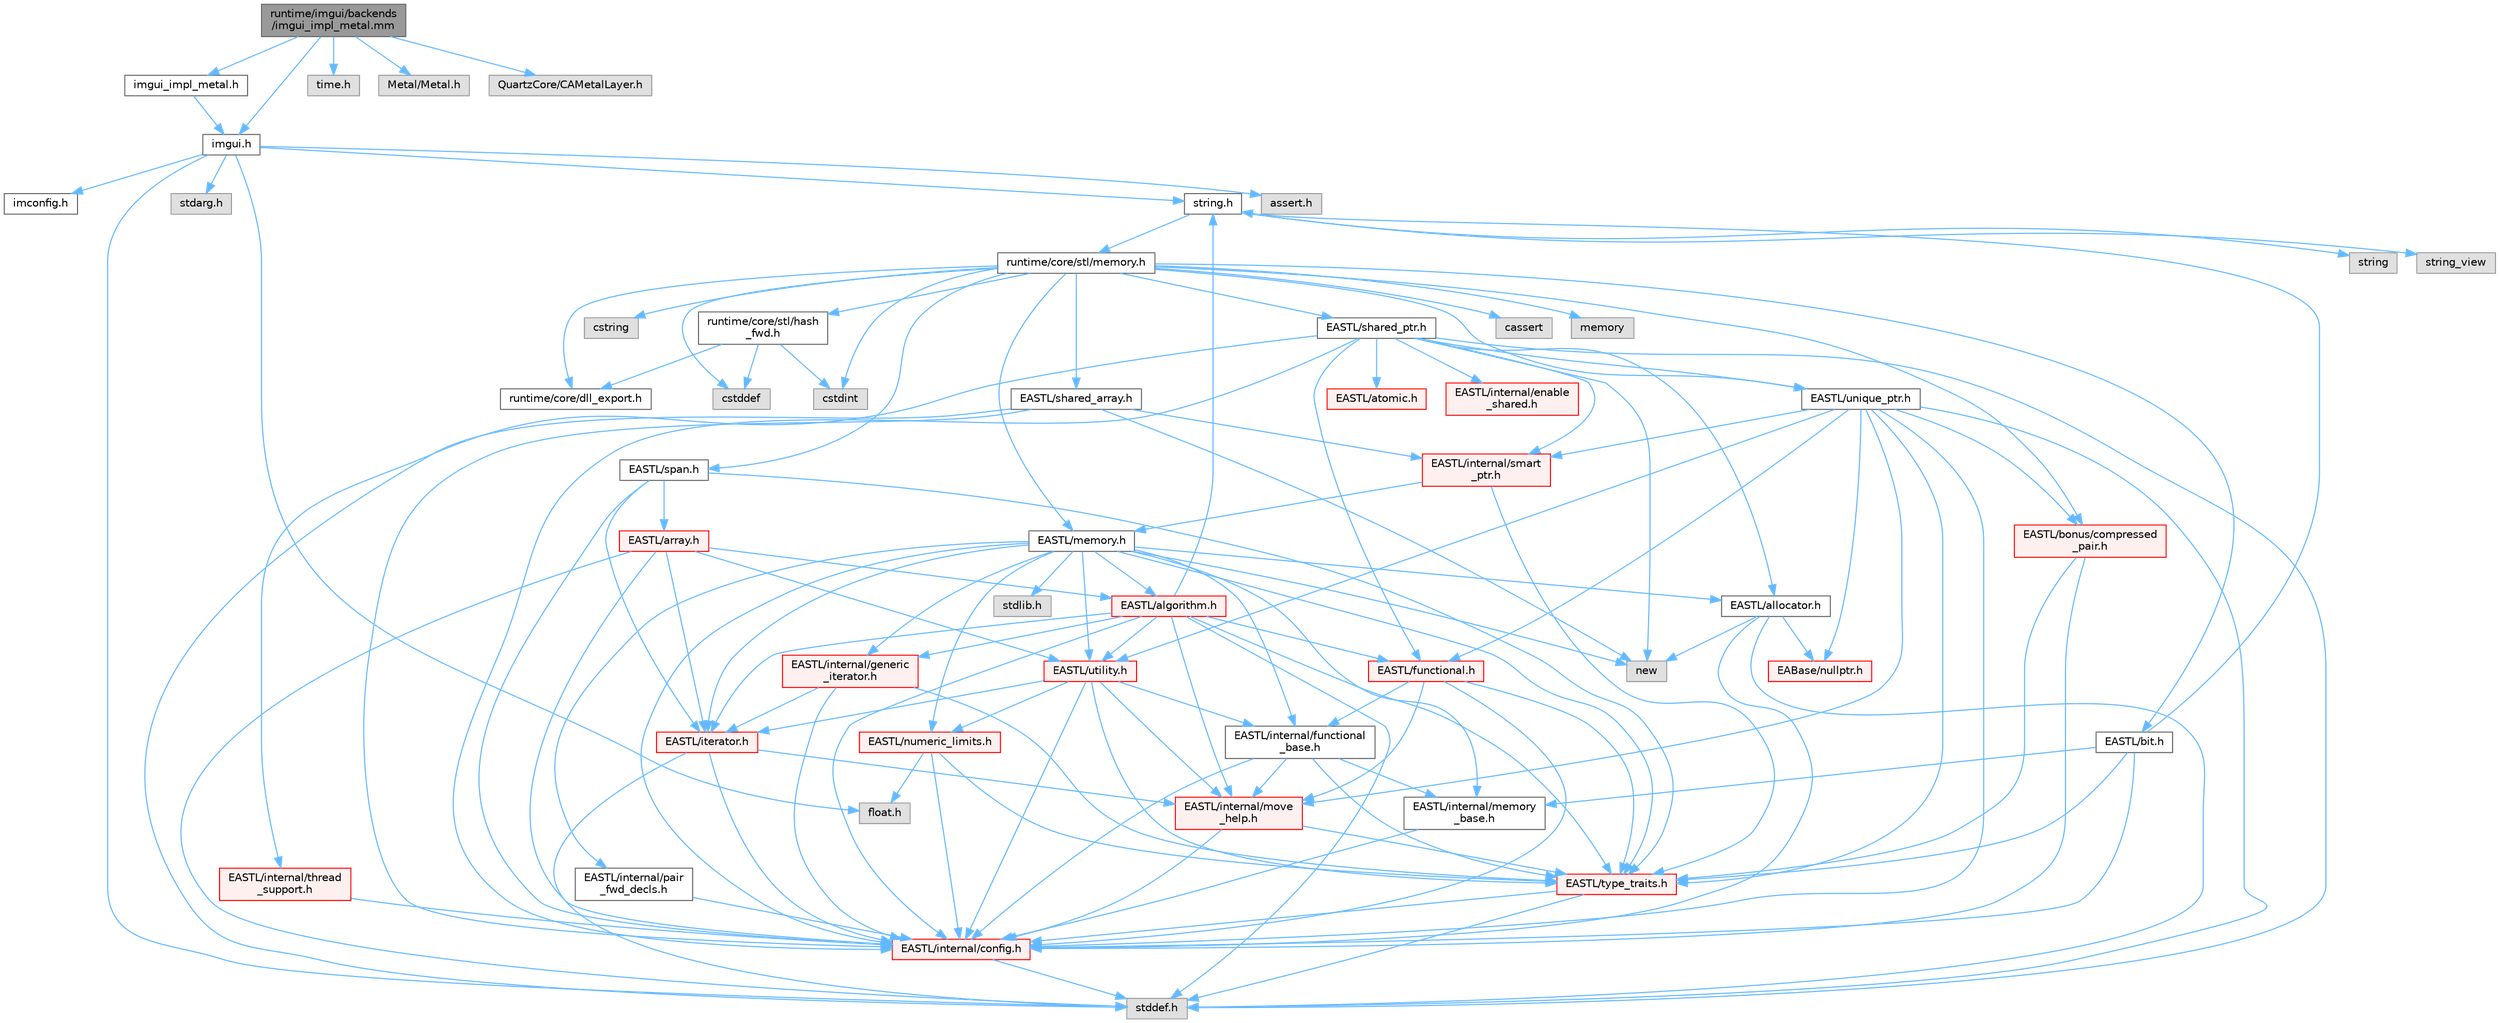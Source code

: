 digraph "runtime/imgui/backends/imgui_impl_metal.mm"
{
 // LATEX_PDF_SIZE
  bgcolor="transparent";
  edge [fontname=Helvetica,fontsize=10,labelfontname=Helvetica,labelfontsize=10];
  node [fontname=Helvetica,fontsize=10,shape=box,height=0.2,width=0.4];
  Node1 [id="Node000001",label="runtime/imgui/backends\l/imgui_impl_metal.mm",height=0.2,width=0.4,color="gray40", fillcolor="grey60", style="filled", fontcolor="black",tooltip=" "];
  Node1 -> Node2 [id="edge130_Node000001_Node000002",color="steelblue1",style="solid",tooltip=" "];
  Node2 [id="Node000002",label="imgui.h",height=0.2,width=0.4,color="grey40", fillcolor="white", style="filled",URL="$imgui_8h.html",tooltip=" "];
  Node2 -> Node3 [id="edge131_Node000002_Node000003",color="steelblue1",style="solid",tooltip=" "];
  Node3 [id="Node000003",label="imconfig.h",height=0.2,width=0.4,color="grey40", fillcolor="white", style="filled",URL="$imconfig_8h.html",tooltip=" "];
  Node2 -> Node4 [id="edge132_Node000002_Node000004",color="steelblue1",style="solid",tooltip=" "];
  Node4 [id="Node000004",label="float.h",height=0.2,width=0.4,color="grey60", fillcolor="#E0E0E0", style="filled",tooltip=" "];
  Node2 -> Node5 [id="edge133_Node000002_Node000005",color="steelblue1",style="solid",tooltip=" "];
  Node5 [id="Node000005",label="stdarg.h",height=0.2,width=0.4,color="grey60", fillcolor="#E0E0E0", style="filled",tooltip=" "];
  Node2 -> Node6 [id="edge134_Node000002_Node000006",color="steelblue1",style="solid",tooltip=" "];
  Node6 [id="Node000006",label="stddef.h",height=0.2,width=0.4,color="grey60", fillcolor="#E0E0E0", style="filled",tooltip=" "];
  Node2 -> Node7 [id="edge135_Node000002_Node000007",color="steelblue1",style="solid",tooltip=" "];
  Node7 [id="Node000007",label="string.h",height=0.2,width=0.4,color="grey40", fillcolor="white", style="filled",URL="$string_8h.html",tooltip=" "];
  Node7 -> Node8 [id="edge136_Node000007_Node000008",color="steelblue1",style="solid",tooltip=" "];
  Node8 [id="Node000008",label="string",height=0.2,width=0.4,color="grey60", fillcolor="#E0E0E0", style="filled",tooltip=" "];
  Node7 -> Node9 [id="edge137_Node000007_Node000009",color="steelblue1",style="solid",tooltip=" "];
  Node9 [id="Node000009",label="string_view",height=0.2,width=0.4,color="grey60", fillcolor="#E0E0E0", style="filled",tooltip=" "];
  Node7 -> Node10 [id="edge138_Node000007_Node000010",color="steelblue1",style="solid",tooltip=" "];
  Node10 [id="Node000010",label="runtime/core/stl/memory.h",height=0.2,width=0.4,color="grey40", fillcolor="white", style="filled",URL="$core_2stl_2memory_8h.html",tooltip=" "];
  Node10 -> Node11 [id="edge139_Node000010_Node000011",color="steelblue1",style="solid",tooltip=" "];
  Node11 [id="Node000011",label="cstddef",height=0.2,width=0.4,color="grey60", fillcolor="#E0E0E0", style="filled",tooltip=" "];
  Node10 -> Node12 [id="edge140_Node000010_Node000012",color="steelblue1",style="solid",tooltip=" "];
  Node12 [id="Node000012",label="cstdint",height=0.2,width=0.4,color="grey60", fillcolor="#E0E0E0", style="filled",tooltip=" "];
  Node10 -> Node13 [id="edge141_Node000010_Node000013",color="steelblue1",style="solid",tooltip=" "];
  Node13 [id="Node000013",label="cassert",height=0.2,width=0.4,color="grey60", fillcolor="#E0E0E0", style="filled",tooltip=" "];
  Node10 -> Node14 [id="edge142_Node000010_Node000014",color="steelblue1",style="solid",tooltip=" "];
  Node14 [id="Node000014",label="memory",height=0.2,width=0.4,color="grey60", fillcolor="#E0E0E0", style="filled",tooltip=" "];
  Node10 -> Node15 [id="edge143_Node000010_Node000015",color="steelblue1",style="solid",tooltip=" "];
  Node15 [id="Node000015",label="cstring",height=0.2,width=0.4,color="grey60", fillcolor="#E0E0E0", style="filled",tooltip=" "];
  Node10 -> Node16 [id="edge144_Node000010_Node000016",color="steelblue1",style="solid",tooltip=" "];
  Node16 [id="Node000016",label="EASTL/bit.h",height=0.2,width=0.4,color="grey40", fillcolor="white", style="filled",URL="$bit_8h.html",tooltip=" "];
  Node16 -> Node17 [id="edge145_Node000016_Node000017",color="steelblue1",style="solid",tooltip=" "];
  Node17 [id="Node000017",label="EASTL/internal/config.h",height=0.2,width=0.4,color="red", fillcolor="#FFF0F0", style="filled",URL="$config_8h.html",tooltip=" "];
  Node17 -> Node6 [id="edge146_Node000017_Node000006",color="steelblue1",style="solid",tooltip=" "];
  Node16 -> Node25 [id="edge147_Node000016_Node000025",color="steelblue1",style="solid",tooltip=" "];
  Node25 [id="Node000025",label="EASTL/internal/memory\l_base.h",height=0.2,width=0.4,color="grey40", fillcolor="white", style="filled",URL="$memory__base_8h.html",tooltip=" "];
  Node25 -> Node17 [id="edge148_Node000025_Node000017",color="steelblue1",style="solid",tooltip=" "];
  Node16 -> Node26 [id="edge149_Node000016_Node000026",color="steelblue1",style="solid",tooltip=" "];
  Node26 [id="Node000026",label="EASTL/type_traits.h",height=0.2,width=0.4,color="red", fillcolor="#FFF0F0", style="filled",URL="$_e_a_s_t_l_2include_2_e_a_s_t_l_2type__traits_8h.html",tooltip=" "];
  Node26 -> Node17 [id="edge150_Node000026_Node000017",color="steelblue1",style="solid",tooltip=" "];
  Node26 -> Node6 [id="edge151_Node000026_Node000006",color="steelblue1",style="solid",tooltip=" "];
  Node16 -> Node7 [id="edge152_Node000016_Node000007",color="steelblue1",style="solid",tooltip=" "];
  Node10 -> Node36 [id="edge153_Node000010_Node000036",color="steelblue1",style="solid",tooltip=" "];
  Node36 [id="Node000036",label="EASTL/memory.h",height=0.2,width=0.4,color="grey40", fillcolor="white", style="filled",URL="$_e_a_s_t_l_2include_2_e_a_s_t_l_2memory_8h.html",tooltip=" "];
  Node36 -> Node17 [id="edge154_Node000036_Node000017",color="steelblue1",style="solid",tooltip=" "];
  Node36 -> Node25 [id="edge155_Node000036_Node000025",color="steelblue1",style="solid",tooltip=" "];
  Node36 -> Node37 [id="edge156_Node000036_Node000037",color="steelblue1",style="solid",tooltip=" "];
  Node37 [id="Node000037",label="EASTL/internal/generic\l_iterator.h",height=0.2,width=0.4,color="red", fillcolor="#FFF0F0", style="filled",URL="$generic__iterator_8h.html",tooltip=" "];
  Node37 -> Node17 [id="edge157_Node000037_Node000017",color="steelblue1",style="solid",tooltip=" "];
  Node37 -> Node38 [id="edge158_Node000037_Node000038",color="steelblue1",style="solid",tooltip=" "];
  Node38 [id="Node000038",label="EASTL/iterator.h",height=0.2,width=0.4,color="red", fillcolor="#FFF0F0", style="filled",URL="$_e_a_s_t_l_2include_2_e_a_s_t_l_2iterator_8h.html",tooltip=" "];
  Node38 -> Node17 [id="edge159_Node000038_Node000017",color="steelblue1",style="solid",tooltip=" "];
  Node38 -> Node39 [id="edge160_Node000038_Node000039",color="steelblue1",style="solid",tooltip=" "];
  Node39 [id="Node000039",label="EASTL/internal/move\l_help.h",height=0.2,width=0.4,color="red", fillcolor="#FFF0F0", style="filled",URL="$move__help_8h.html",tooltip=" "];
  Node39 -> Node17 [id="edge161_Node000039_Node000017",color="steelblue1",style="solid",tooltip=" "];
  Node39 -> Node26 [id="edge162_Node000039_Node000026",color="steelblue1",style="solid",tooltip=" "];
  Node38 -> Node6 [id="edge163_Node000038_Node000006",color="steelblue1",style="solid",tooltip=" "];
  Node37 -> Node26 [id="edge164_Node000037_Node000026",color="steelblue1",style="solid",tooltip=" "];
  Node36 -> Node41 [id="edge165_Node000036_Node000041",color="steelblue1",style="solid",tooltip=" "];
  Node41 [id="Node000041",label="EASTL/internal/pair\l_fwd_decls.h",height=0.2,width=0.4,color="grey40", fillcolor="white", style="filled",URL="$pair__fwd__decls_8h.html",tooltip=" "];
  Node41 -> Node17 [id="edge166_Node000041_Node000017",color="steelblue1",style="solid",tooltip=" "];
  Node36 -> Node42 [id="edge167_Node000036_Node000042",color="steelblue1",style="solid",tooltip=" "];
  Node42 [id="Node000042",label="EASTL/internal/functional\l_base.h",height=0.2,width=0.4,color="grey40", fillcolor="white", style="filled",URL="$functional__base_8h.html",tooltip=" "];
  Node42 -> Node17 [id="edge168_Node000042_Node000017",color="steelblue1",style="solid",tooltip=" "];
  Node42 -> Node25 [id="edge169_Node000042_Node000025",color="steelblue1",style="solid",tooltip=" "];
  Node42 -> Node39 [id="edge170_Node000042_Node000039",color="steelblue1",style="solid",tooltip=" "];
  Node42 -> Node26 [id="edge171_Node000042_Node000026",color="steelblue1",style="solid",tooltip=" "];
  Node36 -> Node43 [id="edge172_Node000036_Node000043",color="steelblue1",style="solid",tooltip=" "];
  Node43 [id="Node000043",label="EASTL/algorithm.h",height=0.2,width=0.4,color="red", fillcolor="#FFF0F0", style="filled",URL="$_e_a_s_t_l_2include_2_e_a_s_t_l_2algorithm_8h.html",tooltip=" "];
  Node43 -> Node17 [id="edge173_Node000043_Node000017",color="steelblue1",style="solid",tooltip=" "];
  Node43 -> Node26 [id="edge174_Node000043_Node000026",color="steelblue1",style="solid",tooltip=" "];
  Node43 -> Node39 [id="edge175_Node000043_Node000039",color="steelblue1",style="solid",tooltip=" "];
  Node43 -> Node38 [id="edge176_Node000043_Node000038",color="steelblue1",style="solid",tooltip=" "];
  Node43 -> Node46 [id="edge177_Node000043_Node000046",color="steelblue1",style="solid",tooltip=" "];
  Node46 [id="Node000046",label="EASTL/functional.h",height=0.2,width=0.4,color="red", fillcolor="#FFF0F0", style="filled",URL="$_e_a_s_t_l_2include_2_e_a_s_t_l_2functional_8h.html",tooltip=" "];
  Node46 -> Node17 [id="edge178_Node000046_Node000017",color="steelblue1",style="solid",tooltip=" "];
  Node46 -> Node39 [id="edge179_Node000046_Node000039",color="steelblue1",style="solid",tooltip=" "];
  Node46 -> Node26 [id="edge180_Node000046_Node000026",color="steelblue1",style="solid",tooltip=" "];
  Node46 -> Node42 [id="edge181_Node000046_Node000042",color="steelblue1",style="solid",tooltip=" "];
  Node43 -> Node53 [id="edge182_Node000043_Node000053",color="steelblue1",style="solid",tooltip=" "];
  Node53 [id="Node000053",label="EASTL/utility.h",height=0.2,width=0.4,color="red", fillcolor="#FFF0F0", style="filled",URL="$_e_a_s_t_l_2include_2_e_a_s_t_l_2utility_8h.html",tooltip=" "];
  Node53 -> Node17 [id="edge183_Node000053_Node000017",color="steelblue1",style="solid",tooltip=" "];
  Node53 -> Node26 [id="edge184_Node000053_Node000026",color="steelblue1",style="solid",tooltip=" "];
  Node53 -> Node38 [id="edge185_Node000053_Node000038",color="steelblue1",style="solid",tooltip=" "];
  Node53 -> Node54 [id="edge186_Node000053_Node000054",color="steelblue1",style="solid",tooltip=" "];
  Node54 [id="Node000054",label="EASTL/numeric_limits.h",height=0.2,width=0.4,color="red", fillcolor="#FFF0F0", style="filled",URL="$numeric__limits_8h.html",tooltip=" "];
  Node54 -> Node17 [id="edge187_Node000054_Node000017",color="steelblue1",style="solid",tooltip=" "];
  Node54 -> Node26 [id="edge188_Node000054_Node000026",color="steelblue1",style="solid",tooltip=" "];
  Node54 -> Node4 [id="edge189_Node000054_Node000004",color="steelblue1",style="solid",tooltip=" "];
  Node53 -> Node42 [id="edge190_Node000053_Node000042",color="steelblue1",style="solid",tooltip=" "];
  Node53 -> Node39 [id="edge191_Node000053_Node000039",color="steelblue1",style="solid",tooltip=" "];
  Node43 -> Node37 [id="edge192_Node000043_Node000037",color="steelblue1",style="solid",tooltip=" "];
  Node43 -> Node6 [id="edge193_Node000043_Node000006",color="steelblue1",style="solid",tooltip=" "];
  Node43 -> Node7 [id="edge194_Node000043_Node000007",color="steelblue1",style="solid",tooltip=" "];
  Node36 -> Node26 [id="edge195_Node000036_Node000026",color="steelblue1",style="solid",tooltip=" "];
  Node36 -> Node50 [id="edge196_Node000036_Node000050",color="steelblue1",style="solid",tooltip=" "];
  Node50 [id="Node000050",label="EASTL/allocator.h",height=0.2,width=0.4,color="grey40", fillcolor="white", style="filled",URL="$allocator_8h.html",tooltip=" "];
  Node50 -> Node17 [id="edge197_Node000050_Node000017",color="steelblue1",style="solid",tooltip=" "];
  Node50 -> Node28 [id="edge198_Node000050_Node000028",color="steelblue1",style="solid",tooltip=" "];
  Node28 [id="Node000028",label="EABase/nullptr.h",height=0.2,width=0.4,color="red", fillcolor="#FFF0F0", style="filled",URL="$nullptr_8h.html",tooltip=" "];
  Node50 -> Node6 [id="edge199_Node000050_Node000006",color="steelblue1",style="solid",tooltip=" "];
  Node50 -> Node51 [id="edge200_Node000050_Node000051",color="steelblue1",style="solid",tooltip=" "];
  Node51 [id="Node000051",label="new",height=0.2,width=0.4,color="grey60", fillcolor="#E0E0E0", style="filled",tooltip=" "];
  Node36 -> Node38 [id="edge201_Node000036_Node000038",color="steelblue1",style="solid",tooltip=" "];
  Node36 -> Node53 [id="edge202_Node000036_Node000053",color="steelblue1",style="solid",tooltip=" "];
  Node36 -> Node54 [id="edge203_Node000036_Node000054",color="steelblue1",style="solid",tooltip=" "];
  Node36 -> Node62 [id="edge204_Node000036_Node000062",color="steelblue1",style="solid",tooltip=" "];
  Node62 [id="Node000062",label="stdlib.h",height=0.2,width=0.4,color="grey60", fillcolor="#E0E0E0", style="filled",tooltip=" "];
  Node36 -> Node51 [id="edge205_Node000036_Node000051",color="steelblue1",style="solid",tooltip=" "];
  Node10 -> Node63 [id="edge206_Node000010_Node000063",color="steelblue1",style="solid",tooltip=" "];
  Node63 [id="Node000063",label="EASTL/shared_array.h",height=0.2,width=0.4,color="grey40", fillcolor="white", style="filled",URL="$shared__array_8h.html",tooltip=" "];
  Node63 -> Node17 [id="edge207_Node000063_Node000017",color="steelblue1",style="solid",tooltip=" "];
  Node63 -> Node64 [id="edge208_Node000063_Node000064",color="steelblue1",style="solid",tooltip=" "];
  Node64 [id="Node000064",label="EASTL/internal/smart\l_ptr.h",height=0.2,width=0.4,color="red", fillcolor="#FFF0F0", style="filled",URL="$smart__ptr_8h.html",tooltip=" "];
  Node64 -> Node36 [id="edge209_Node000064_Node000036",color="steelblue1",style="solid",tooltip=" "];
  Node64 -> Node26 [id="edge210_Node000064_Node000026",color="steelblue1",style="solid",tooltip=" "];
  Node63 -> Node51 [id="edge211_Node000063_Node000051",color="steelblue1",style="solid",tooltip=" "];
  Node63 -> Node6 [id="edge212_Node000063_Node000006",color="steelblue1",style="solid",tooltip=" "];
  Node10 -> Node66 [id="edge213_Node000010_Node000066",color="steelblue1",style="solid",tooltip=" "];
  Node66 [id="Node000066",label="EASTL/unique_ptr.h",height=0.2,width=0.4,color="grey40", fillcolor="white", style="filled",URL="$unique__ptr_8h.html",tooltip=" "];
  Node66 -> Node28 [id="edge214_Node000066_Node000028",color="steelblue1",style="solid",tooltip=" "];
  Node66 -> Node67 [id="edge215_Node000066_Node000067",color="steelblue1",style="solid",tooltip=" "];
  Node67 [id="Node000067",label="EASTL/bonus/compressed\l_pair.h",height=0.2,width=0.4,color="red", fillcolor="#FFF0F0", style="filled",URL="$compressed__pair_8h.html",tooltip=" "];
  Node67 -> Node17 [id="edge216_Node000067_Node000017",color="steelblue1",style="solid",tooltip=" "];
  Node67 -> Node26 [id="edge217_Node000067_Node000026",color="steelblue1",style="solid",tooltip=" "];
  Node66 -> Node46 [id="edge218_Node000066_Node000046",color="steelblue1",style="solid",tooltip=" "];
  Node66 -> Node17 [id="edge219_Node000066_Node000017",color="steelblue1",style="solid",tooltip=" "];
  Node66 -> Node39 [id="edge220_Node000066_Node000039",color="steelblue1",style="solid",tooltip=" "];
  Node66 -> Node64 [id="edge221_Node000066_Node000064",color="steelblue1",style="solid",tooltip=" "];
  Node66 -> Node26 [id="edge222_Node000066_Node000026",color="steelblue1",style="solid",tooltip=" "];
  Node66 -> Node53 [id="edge223_Node000066_Node000053",color="steelblue1",style="solid",tooltip=" "];
  Node66 -> Node6 [id="edge224_Node000066_Node000006",color="steelblue1",style="solid",tooltip=" "];
  Node10 -> Node69 [id="edge225_Node000010_Node000069",color="steelblue1",style="solid",tooltip=" "];
  Node69 [id="Node000069",label="EASTL/shared_ptr.h",height=0.2,width=0.4,color="grey40", fillcolor="white", style="filled",URL="$shared__ptr_8h.html",tooltip=" "];
  Node69 -> Node17 [id="edge226_Node000069_Node000017",color="steelblue1",style="solid",tooltip=" "];
  Node69 -> Node64 [id="edge227_Node000069_Node000064",color="steelblue1",style="solid",tooltip=" "];
  Node69 -> Node70 [id="edge228_Node000069_Node000070",color="steelblue1",style="solid",tooltip=" "];
  Node70 [id="Node000070",label="EASTL/internal/thread\l_support.h",height=0.2,width=0.4,color="red", fillcolor="#FFF0F0", style="filled",URL="$thread__support_8h.html",tooltip=" "];
  Node70 -> Node17 [id="edge229_Node000070_Node000017",color="steelblue1",style="solid",tooltip=" "];
  Node69 -> Node66 [id="edge230_Node000069_Node000066",color="steelblue1",style="solid",tooltip=" "];
  Node69 -> Node46 [id="edge231_Node000069_Node000046",color="steelblue1",style="solid",tooltip=" "];
  Node69 -> Node50 [id="edge232_Node000069_Node000050",color="steelblue1",style="solid",tooltip=" "];
  Node69 -> Node71 [id="edge233_Node000069_Node000071",color="steelblue1",style="solid",tooltip=" "];
  Node71 [id="Node000071",label="EASTL/atomic.h",height=0.2,width=0.4,color="red", fillcolor="#FFF0F0", style="filled",URL="$_e_a_s_t_l_2include_2_e_a_s_t_l_2atomic_8h.html",tooltip=" "];
  Node69 -> Node51 [id="edge234_Node000069_Node000051",color="steelblue1",style="solid",tooltip=" "];
  Node69 -> Node6 [id="edge235_Node000069_Node000006",color="steelblue1",style="solid",tooltip=" "];
  Node69 -> Node148 [id="edge236_Node000069_Node000148",color="steelblue1",style="solid",tooltip=" "];
  Node148 [id="Node000148",label="EASTL/internal/enable\l_shared.h",height=0.2,width=0.4,color="red", fillcolor="#FFF0F0", style="filled",URL="$enable__shared_8h.html",tooltip=" "];
  Node10 -> Node149 [id="edge237_Node000010_Node000149",color="steelblue1",style="solid",tooltip=" "];
  Node149 [id="Node000149",label="EASTL/span.h",height=0.2,width=0.4,color="grey40", fillcolor="white", style="filled",URL="$span_8h.html",tooltip=" "];
  Node149 -> Node17 [id="edge238_Node000149_Node000017",color="steelblue1",style="solid",tooltip=" "];
  Node149 -> Node26 [id="edge239_Node000149_Node000026",color="steelblue1",style="solid",tooltip=" "];
  Node149 -> Node38 [id="edge240_Node000149_Node000038",color="steelblue1",style="solid",tooltip=" "];
  Node149 -> Node150 [id="edge241_Node000149_Node000150",color="steelblue1",style="solid",tooltip=" "];
  Node150 [id="Node000150",label="EASTL/array.h",height=0.2,width=0.4,color="red", fillcolor="#FFF0F0", style="filled",URL="$array_8h.html",tooltip=" "];
  Node150 -> Node17 [id="edge242_Node000150_Node000017",color="steelblue1",style="solid",tooltip=" "];
  Node150 -> Node38 [id="edge243_Node000150_Node000038",color="steelblue1",style="solid",tooltip=" "];
  Node150 -> Node43 [id="edge244_Node000150_Node000043",color="steelblue1",style="solid",tooltip=" "];
  Node150 -> Node53 [id="edge245_Node000150_Node000053",color="steelblue1",style="solid",tooltip=" "];
  Node150 -> Node6 [id="edge246_Node000150_Node000006",color="steelblue1",style="solid",tooltip=" "];
  Node10 -> Node67 [id="edge247_Node000010_Node000067",color="steelblue1",style="solid",tooltip=" "];
  Node10 -> Node152 [id="edge248_Node000010_Node000152",color="steelblue1",style="solid",tooltip=" "];
  Node152 [id="Node000152",label="runtime/core/dll_export.h",height=0.2,width=0.4,color="grey40", fillcolor="white", style="filled",URL="$dll__export_8h.html",tooltip=" "];
  Node10 -> Node153 [id="edge249_Node000010_Node000153",color="steelblue1",style="solid",tooltip=" "];
  Node153 [id="Node000153",label="runtime/core/stl/hash\l_fwd.h",height=0.2,width=0.4,color="grey40", fillcolor="white", style="filled",URL="$hash__fwd_8h.html",tooltip=" "];
  Node153 -> Node11 [id="edge250_Node000153_Node000011",color="steelblue1",style="solid",tooltip=" "];
  Node153 -> Node12 [id="edge251_Node000153_Node000012",color="steelblue1",style="solid",tooltip=" "];
  Node153 -> Node152 [id="edge252_Node000153_Node000152",color="steelblue1",style="solid",tooltip=" "];
  Node2 -> Node154 [id="edge253_Node000002_Node000154",color="steelblue1",style="solid",tooltip=" "];
  Node154 [id="Node000154",label="assert.h",height=0.2,width=0.4,color="grey60", fillcolor="#E0E0E0", style="filled",tooltip=" "];
  Node1 -> Node155 [id="edge254_Node000001_Node000155",color="steelblue1",style="solid",tooltip=" "];
  Node155 [id="Node000155",label="imgui_impl_metal.h",height=0.2,width=0.4,color="grey40", fillcolor="white", style="filled",URL="$imgui__impl__metal_8h.html",tooltip=" "];
  Node155 -> Node2 [id="edge255_Node000155_Node000002",color="steelblue1",style="solid",tooltip=" "];
  Node1 -> Node156 [id="edge256_Node000001_Node000156",color="steelblue1",style="solid",tooltip=" "];
  Node156 [id="Node000156",label="time.h",height=0.2,width=0.4,color="grey60", fillcolor="#E0E0E0", style="filled",tooltip=" "];
  Node1 -> Node157 [id="edge257_Node000001_Node000157",color="steelblue1",style="solid",tooltip=" "];
  Node157 [id="Node000157",label="Metal/Metal.h",height=0.2,width=0.4,color="grey60", fillcolor="#E0E0E0", style="filled",tooltip=" "];
  Node1 -> Node158 [id="edge258_Node000001_Node000158",color="steelblue1",style="solid",tooltip=" "];
  Node158 [id="Node000158",label="QuartzCore/CAMetalLayer.h",height=0.2,width=0.4,color="grey60", fillcolor="#E0E0E0", style="filled",tooltip=" "];
}
